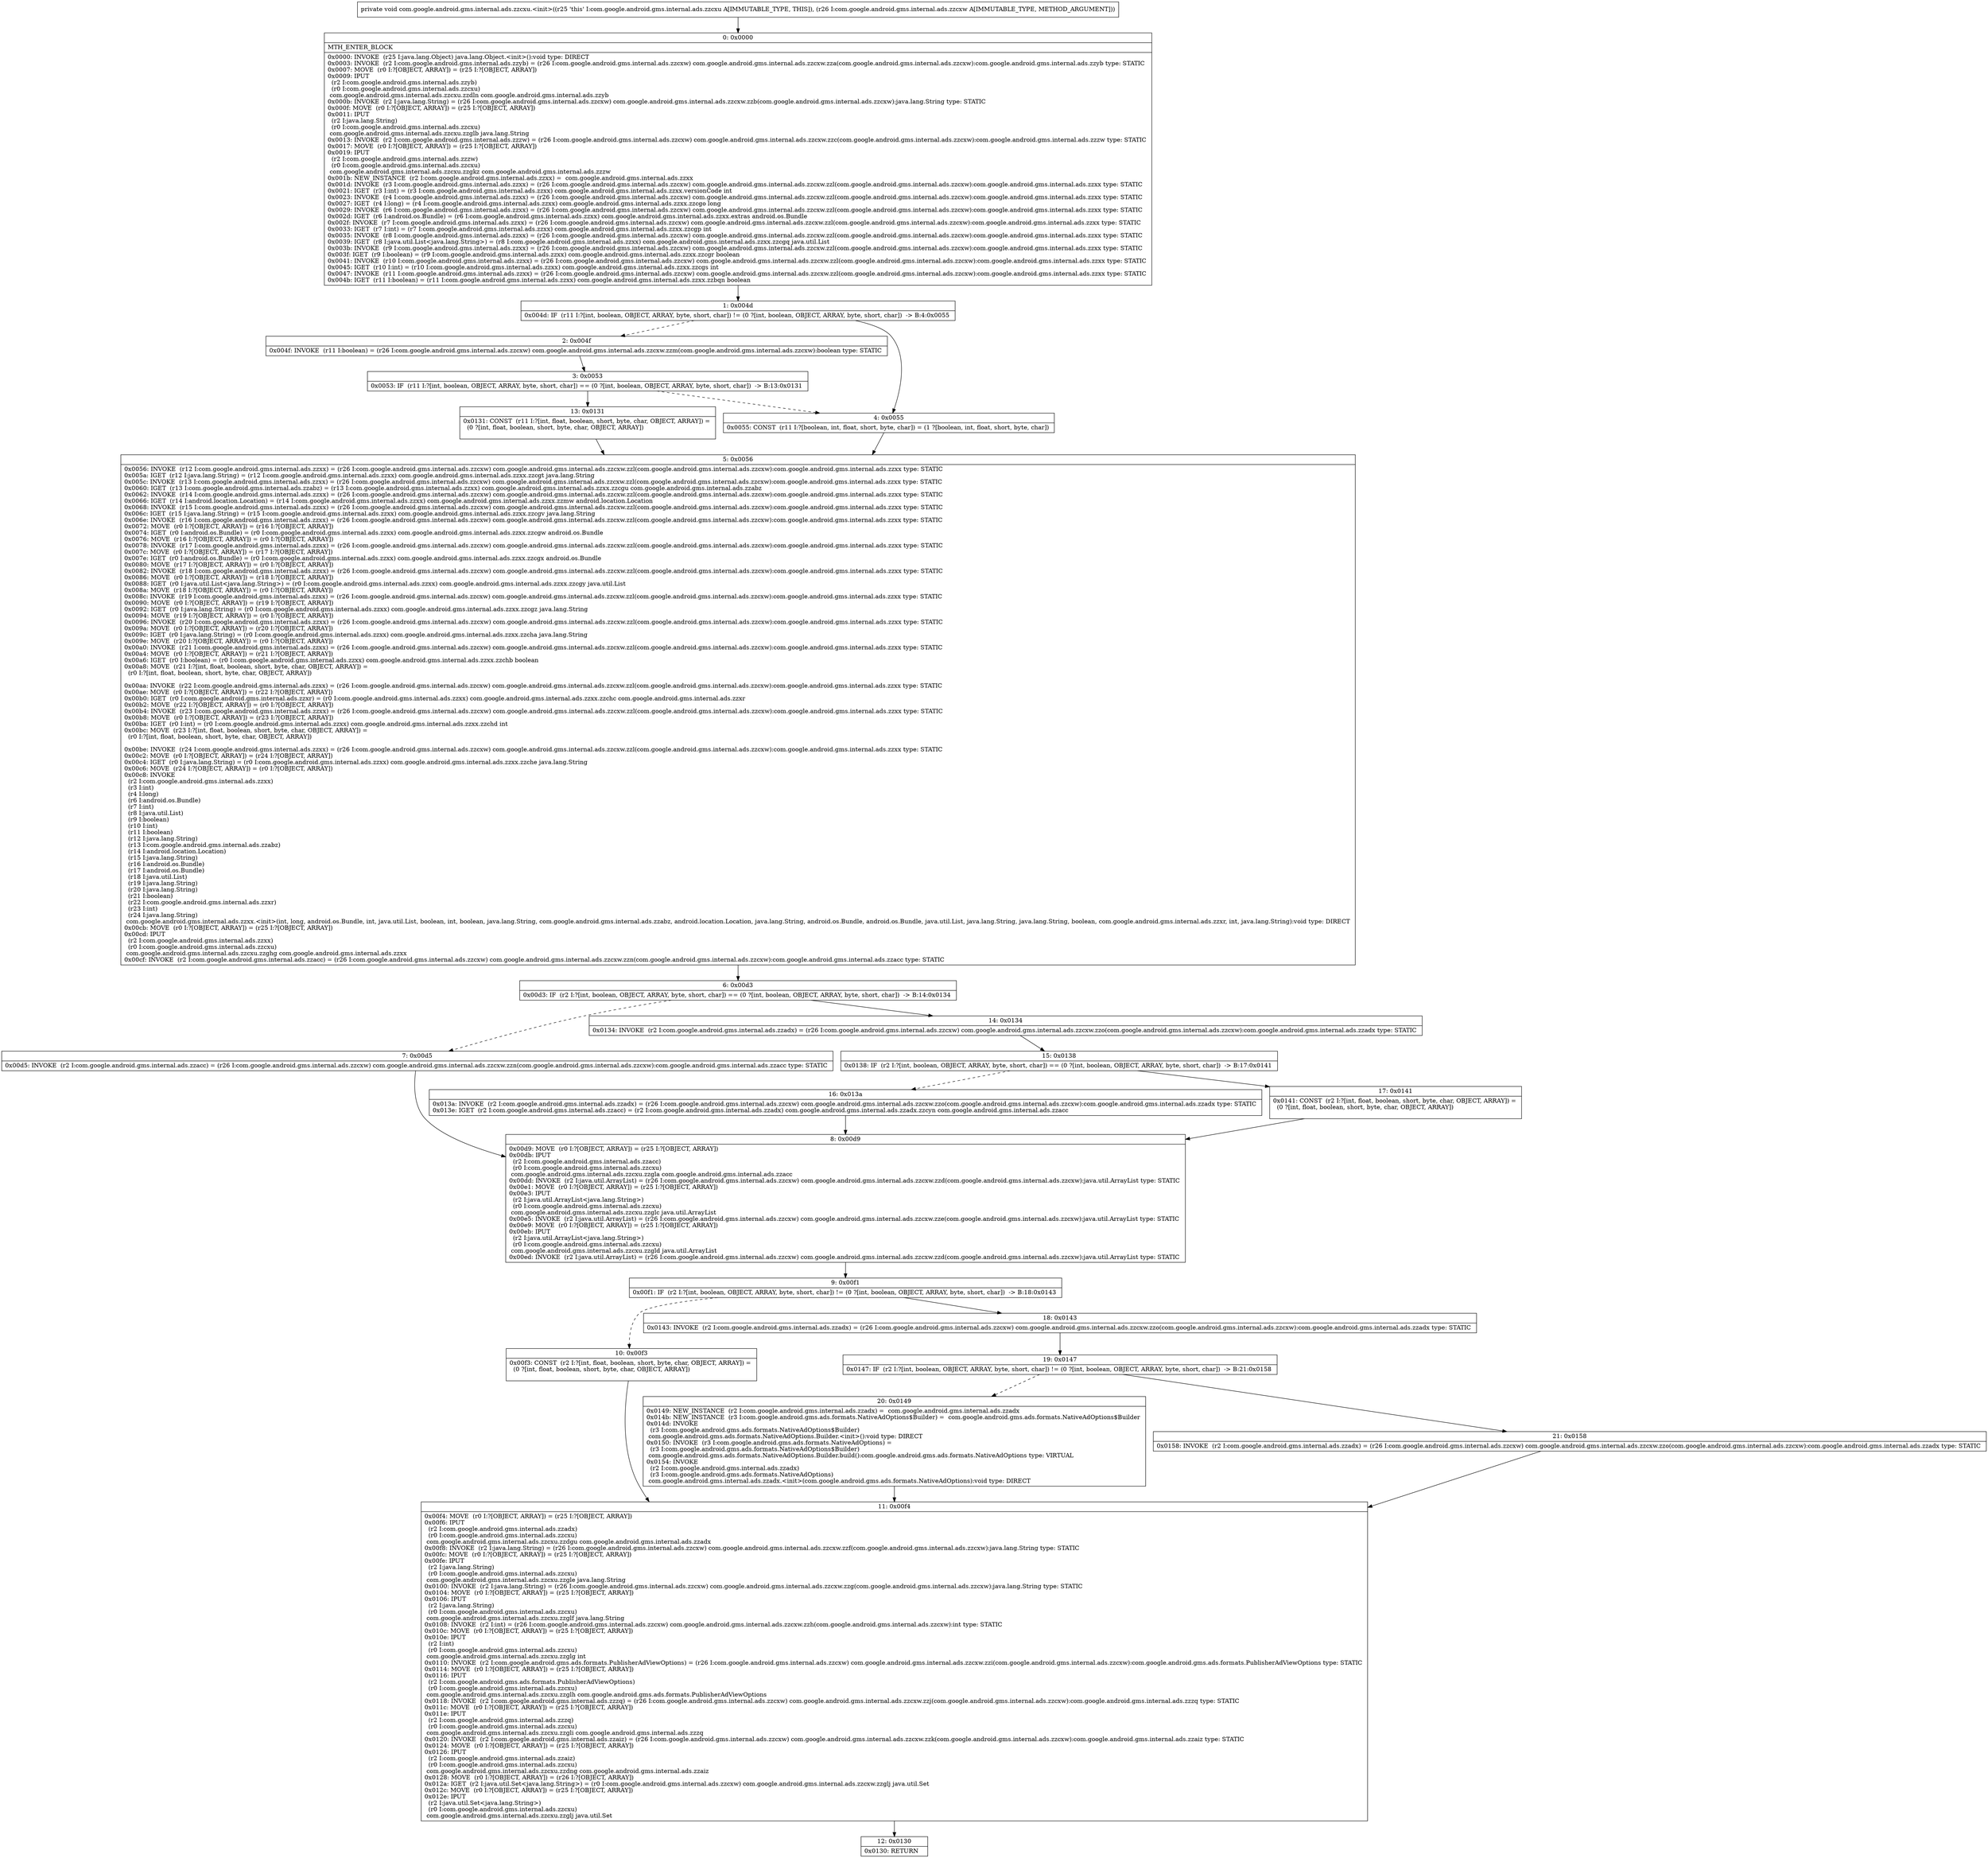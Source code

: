 digraph "CFG forcom.google.android.gms.internal.ads.zzcxu.\<init\>(Lcom\/google\/android\/gms\/internal\/ads\/zzcxw;)V" {
Node_0 [shape=record,label="{0\:\ 0x0000|MTH_ENTER_BLOCK\l|0x0000: INVOKE  (r25 I:java.lang.Object) java.lang.Object.\<init\>():void type: DIRECT \l0x0003: INVOKE  (r2 I:com.google.android.gms.internal.ads.zzyb) = (r26 I:com.google.android.gms.internal.ads.zzcxw) com.google.android.gms.internal.ads.zzcxw.zza(com.google.android.gms.internal.ads.zzcxw):com.google.android.gms.internal.ads.zzyb type: STATIC \l0x0007: MOVE  (r0 I:?[OBJECT, ARRAY]) = (r25 I:?[OBJECT, ARRAY]) \l0x0009: IPUT  \l  (r2 I:com.google.android.gms.internal.ads.zzyb)\l  (r0 I:com.google.android.gms.internal.ads.zzcxu)\l com.google.android.gms.internal.ads.zzcxu.zzdln com.google.android.gms.internal.ads.zzyb \l0x000b: INVOKE  (r2 I:java.lang.String) = (r26 I:com.google.android.gms.internal.ads.zzcxw) com.google.android.gms.internal.ads.zzcxw.zzb(com.google.android.gms.internal.ads.zzcxw):java.lang.String type: STATIC \l0x000f: MOVE  (r0 I:?[OBJECT, ARRAY]) = (r25 I:?[OBJECT, ARRAY]) \l0x0011: IPUT  \l  (r2 I:java.lang.String)\l  (r0 I:com.google.android.gms.internal.ads.zzcxu)\l com.google.android.gms.internal.ads.zzcxu.zzglb java.lang.String \l0x0013: INVOKE  (r2 I:com.google.android.gms.internal.ads.zzzw) = (r26 I:com.google.android.gms.internal.ads.zzcxw) com.google.android.gms.internal.ads.zzcxw.zzc(com.google.android.gms.internal.ads.zzcxw):com.google.android.gms.internal.ads.zzzw type: STATIC \l0x0017: MOVE  (r0 I:?[OBJECT, ARRAY]) = (r25 I:?[OBJECT, ARRAY]) \l0x0019: IPUT  \l  (r2 I:com.google.android.gms.internal.ads.zzzw)\l  (r0 I:com.google.android.gms.internal.ads.zzcxu)\l com.google.android.gms.internal.ads.zzcxu.zzgkz com.google.android.gms.internal.ads.zzzw \l0x001b: NEW_INSTANCE  (r2 I:com.google.android.gms.internal.ads.zzxx) =  com.google.android.gms.internal.ads.zzxx \l0x001d: INVOKE  (r3 I:com.google.android.gms.internal.ads.zzxx) = (r26 I:com.google.android.gms.internal.ads.zzcxw) com.google.android.gms.internal.ads.zzcxw.zzl(com.google.android.gms.internal.ads.zzcxw):com.google.android.gms.internal.ads.zzxx type: STATIC \l0x0021: IGET  (r3 I:int) = (r3 I:com.google.android.gms.internal.ads.zzxx) com.google.android.gms.internal.ads.zzxx.versionCode int \l0x0023: INVOKE  (r4 I:com.google.android.gms.internal.ads.zzxx) = (r26 I:com.google.android.gms.internal.ads.zzcxw) com.google.android.gms.internal.ads.zzcxw.zzl(com.google.android.gms.internal.ads.zzcxw):com.google.android.gms.internal.ads.zzxx type: STATIC \l0x0027: IGET  (r4 I:long) = (r4 I:com.google.android.gms.internal.ads.zzxx) com.google.android.gms.internal.ads.zzxx.zzcgo long \l0x0029: INVOKE  (r6 I:com.google.android.gms.internal.ads.zzxx) = (r26 I:com.google.android.gms.internal.ads.zzcxw) com.google.android.gms.internal.ads.zzcxw.zzl(com.google.android.gms.internal.ads.zzcxw):com.google.android.gms.internal.ads.zzxx type: STATIC \l0x002d: IGET  (r6 I:android.os.Bundle) = (r6 I:com.google.android.gms.internal.ads.zzxx) com.google.android.gms.internal.ads.zzxx.extras android.os.Bundle \l0x002f: INVOKE  (r7 I:com.google.android.gms.internal.ads.zzxx) = (r26 I:com.google.android.gms.internal.ads.zzcxw) com.google.android.gms.internal.ads.zzcxw.zzl(com.google.android.gms.internal.ads.zzcxw):com.google.android.gms.internal.ads.zzxx type: STATIC \l0x0033: IGET  (r7 I:int) = (r7 I:com.google.android.gms.internal.ads.zzxx) com.google.android.gms.internal.ads.zzxx.zzcgp int \l0x0035: INVOKE  (r8 I:com.google.android.gms.internal.ads.zzxx) = (r26 I:com.google.android.gms.internal.ads.zzcxw) com.google.android.gms.internal.ads.zzcxw.zzl(com.google.android.gms.internal.ads.zzcxw):com.google.android.gms.internal.ads.zzxx type: STATIC \l0x0039: IGET  (r8 I:java.util.List\<java.lang.String\>) = (r8 I:com.google.android.gms.internal.ads.zzxx) com.google.android.gms.internal.ads.zzxx.zzcgq java.util.List \l0x003b: INVOKE  (r9 I:com.google.android.gms.internal.ads.zzxx) = (r26 I:com.google.android.gms.internal.ads.zzcxw) com.google.android.gms.internal.ads.zzcxw.zzl(com.google.android.gms.internal.ads.zzcxw):com.google.android.gms.internal.ads.zzxx type: STATIC \l0x003f: IGET  (r9 I:boolean) = (r9 I:com.google.android.gms.internal.ads.zzxx) com.google.android.gms.internal.ads.zzxx.zzcgr boolean \l0x0041: INVOKE  (r10 I:com.google.android.gms.internal.ads.zzxx) = (r26 I:com.google.android.gms.internal.ads.zzcxw) com.google.android.gms.internal.ads.zzcxw.zzl(com.google.android.gms.internal.ads.zzcxw):com.google.android.gms.internal.ads.zzxx type: STATIC \l0x0045: IGET  (r10 I:int) = (r10 I:com.google.android.gms.internal.ads.zzxx) com.google.android.gms.internal.ads.zzxx.zzcgs int \l0x0047: INVOKE  (r11 I:com.google.android.gms.internal.ads.zzxx) = (r26 I:com.google.android.gms.internal.ads.zzcxw) com.google.android.gms.internal.ads.zzcxw.zzl(com.google.android.gms.internal.ads.zzcxw):com.google.android.gms.internal.ads.zzxx type: STATIC \l0x004b: IGET  (r11 I:boolean) = (r11 I:com.google.android.gms.internal.ads.zzxx) com.google.android.gms.internal.ads.zzxx.zzbqn boolean \l}"];
Node_1 [shape=record,label="{1\:\ 0x004d|0x004d: IF  (r11 I:?[int, boolean, OBJECT, ARRAY, byte, short, char]) != (0 ?[int, boolean, OBJECT, ARRAY, byte, short, char])  \-\> B:4:0x0055 \l}"];
Node_2 [shape=record,label="{2\:\ 0x004f|0x004f: INVOKE  (r11 I:boolean) = (r26 I:com.google.android.gms.internal.ads.zzcxw) com.google.android.gms.internal.ads.zzcxw.zzm(com.google.android.gms.internal.ads.zzcxw):boolean type: STATIC \l}"];
Node_3 [shape=record,label="{3\:\ 0x0053|0x0053: IF  (r11 I:?[int, boolean, OBJECT, ARRAY, byte, short, char]) == (0 ?[int, boolean, OBJECT, ARRAY, byte, short, char])  \-\> B:13:0x0131 \l}"];
Node_4 [shape=record,label="{4\:\ 0x0055|0x0055: CONST  (r11 I:?[boolean, int, float, short, byte, char]) = (1 ?[boolean, int, float, short, byte, char]) \l}"];
Node_5 [shape=record,label="{5\:\ 0x0056|0x0056: INVOKE  (r12 I:com.google.android.gms.internal.ads.zzxx) = (r26 I:com.google.android.gms.internal.ads.zzcxw) com.google.android.gms.internal.ads.zzcxw.zzl(com.google.android.gms.internal.ads.zzcxw):com.google.android.gms.internal.ads.zzxx type: STATIC \l0x005a: IGET  (r12 I:java.lang.String) = (r12 I:com.google.android.gms.internal.ads.zzxx) com.google.android.gms.internal.ads.zzxx.zzcgt java.lang.String \l0x005c: INVOKE  (r13 I:com.google.android.gms.internal.ads.zzxx) = (r26 I:com.google.android.gms.internal.ads.zzcxw) com.google.android.gms.internal.ads.zzcxw.zzl(com.google.android.gms.internal.ads.zzcxw):com.google.android.gms.internal.ads.zzxx type: STATIC \l0x0060: IGET  (r13 I:com.google.android.gms.internal.ads.zzabz) = (r13 I:com.google.android.gms.internal.ads.zzxx) com.google.android.gms.internal.ads.zzxx.zzcgu com.google.android.gms.internal.ads.zzabz \l0x0062: INVOKE  (r14 I:com.google.android.gms.internal.ads.zzxx) = (r26 I:com.google.android.gms.internal.ads.zzcxw) com.google.android.gms.internal.ads.zzcxw.zzl(com.google.android.gms.internal.ads.zzcxw):com.google.android.gms.internal.ads.zzxx type: STATIC \l0x0066: IGET  (r14 I:android.location.Location) = (r14 I:com.google.android.gms.internal.ads.zzxx) com.google.android.gms.internal.ads.zzxx.zzmw android.location.Location \l0x0068: INVOKE  (r15 I:com.google.android.gms.internal.ads.zzxx) = (r26 I:com.google.android.gms.internal.ads.zzcxw) com.google.android.gms.internal.ads.zzcxw.zzl(com.google.android.gms.internal.ads.zzcxw):com.google.android.gms.internal.ads.zzxx type: STATIC \l0x006c: IGET  (r15 I:java.lang.String) = (r15 I:com.google.android.gms.internal.ads.zzxx) com.google.android.gms.internal.ads.zzxx.zzcgv java.lang.String \l0x006e: INVOKE  (r16 I:com.google.android.gms.internal.ads.zzxx) = (r26 I:com.google.android.gms.internal.ads.zzcxw) com.google.android.gms.internal.ads.zzcxw.zzl(com.google.android.gms.internal.ads.zzcxw):com.google.android.gms.internal.ads.zzxx type: STATIC \l0x0072: MOVE  (r0 I:?[OBJECT, ARRAY]) = (r16 I:?[OBJECT, ARRAY]) \l0x0074: IGET  (r0 I:android.os.Bundle) = (r0 I:com.google.android.gms.internal.ads.zzxx) com.google.android.gms.internal.ads.zzxx.zzcgw android.os.Bundle \l0x0076: MOVE  (r16 I:?[OBJECT, ARRAY]) = (r0 I:?[OBJECT, ARRAY]) \l0x0078: INVOKE  (r17 I:com.google.android.gms.internal.ads.zzxx) = (r26 I:com.google.android.gms.internal.ads.zzcxw) com.google.android.gms.internal.ads.zzcxw.zzl(com.google.android.gms.internal.ads.zzcxw):com.google.android.gms.internal.ads.zzxx type: STATIC \l0x007c: MOVE  (r0 I:?[OBJECT, ARRAY]) = (r17 I:?[OBJECT, ARRAY]) \l0x007e: IGET  (r0 I:android.os.Bundle) = (r0 I:com.google.android.gms.internal.ads.zzxx) com.google.android.gms.internal.ads.zzxx.zzcgx android.os.Bundle \l0x0080: MOVE  (r17 I:?[OBJECT, ARRAY]) = (r0 I:?[OBJECT, ARRAY]) \l0x0082: INVOKE  (r18 I:com.google.android.gms.internal.ads.zzxx) = (r26 I:com.google.android.gms.internal.ads.zzcxw) com.google.android.gms.internal.ads.zzcxw.zzl(com.google.android.gms.internal.ads.zzcxw):com.google.android.gms.internal.ads.zzxx type: STATIC \l0x0086: MOVE  (r0 I:?[OBJECT, ARRAY]) = (r18 I:?[OBJECT, ARRAY]) \l0x0088: IGET  (r0 I:java.util.List\<java.lang.String\>) = (r0 I:com.google.android.gms.internal.ads.zzxx) com.google.android.gms.internal.ads.zzxx.zzcgy java.util.List \l0x008a: MOVE  (r18 I:?[OBJECT, ARRAY]) = (r0 I:?[OBJECT, ARRAY]) \l0x008c: INVOKE  (r19 I:com.google.android.gms.internal.ads.zzxx) = (r26 I:com.google.android.gms.internal.ads.zzcxw) com.google.android.gms.internal.ads.zzcxw.zzl(com.google.android.gms.internal.ads.zzcxw):com.google.android.gms.internal.ads.zzxx type: STATIC \l0x0090: MOVE  (r0 I:?[OBJECT, ARRAY]) = (r19 I:?[OBJECT, ARRAY]) \l0x0092: IGET  (r0 I:java.lang.String) = (r0 I:com.google.android.gms.internal.ads.zzxx) com.google.android.gms.internal.ads.zzxx.zzcgz java.lang.String \l0x0094: MOVE  (r19 I:?[OBJECT, ARRAY]) = (r0 I:?[OBJECT, ARRAY]) \l0x0096: INVOKE  (r20 I:com.google.android.gms.internal.ads.zzxx) = (r26 I:com.google.android.gms.internal.ads.zzcxw) com.google.android.gms.internal.ads.zzcxw.zzl(com.google.android.gms.internal.ads.zzcxw):com.google.android.gms.internal.ads.zzxx type: STATIC \l0x009a: MOVE  (r0 I:?[OBJECT, ARRAY]) = (r20 I:?[OBJECT, ARRAY]) \l0x009c: IGET  (r0 I:java.lang.String) = (r0 I:com.google.android.gms.internal.ads.zzxx) com.google.android.gms.internal.ads.zzxx.zzcha java.lang.String \l0x009e: MOVE  (r20 I:?[OBJECT, ARRAY]) = (r0 I:?[OBJECT, ARRAY]) \l0x00a0: INVOKE  (r21 I:com.google.android.gms.internal.ads.zzxx) = (r26 I:com.google.android.gms.internal.ads.zzcxw) com.google.android.gms.internal.ads.zzcxw.zzl(com.google.android.gms.internal.ads.zzcxw):com.google.android.gms.internal.ads.zzxx type: STATIC \l0x00a4: MOVE  (r0 I:?[OBJECT, ARRAY]) = (r21 I:?[OBJECT, ARRAY]) \l0x00a6: IGET  (r0 I:boolean) = (r0 I:com.google.android.gms.internal.ads.zzxx) com.google.android.gms.internal.ads.zzxx.zzchb boolean \l0x00a8: MOVE  (r21 I:?[int, float, boolean, short, byte, char, OBJECT, ARRAY]) = \l  (r0 I:?[int, float, boolean, short, byte, char, OBJECT, ARRAY])\l \l0x00aa: INVOKE  (r22 I:com.google.android.gms.internal.ads.zzxx) = (r26 I:com.google.android.gms.internal.ads.zzcxw) com.google.android.gms.internal.ads.zzcxw.zzl(com.google.android.gms.internal.ads.zzcxw):com.google.android.gms.internal.ads.zzxx type: STATIC \l0x00ae: MOVE  (r0 I:?[OBJECT, ARRAY]) = (r22 I:?[OBJECT, ARRAY]) \l0x00b0: IGET  (r0 I:com.google.android.gms.internal.ads.zzxr) = (r0 I:com.google.android.gms.internal.ads.zzxx) com.google.android.gms.internal.ads.zzxx.zzchc com.google.android.gms.internal.ads.zzxr \l0x00b2: MOVE  (r22 I:?[OBJECT, ARRAY]) = (r0 I:?[OBJECT, ARRAY]) \l0x00b4: INVOKE  (r23 I:com.google.android.gms.internal.ads.zzxx) = (r26 I:com.google.android.gms.internal.ads.zzcxw) com.google.android.gms.internal.ads.zzcxw.zzl(com.google.android.gms.internal.ads.zzcxw):com.google.android.gms.internal.ads.zzxx type: STATIC \l0x00b8: MOVE  (r0 I:?[OBJECT, ARRAY]) = (r23 I:?[OBJECT, ARRAY]) \l0x00ba: IGET  (r0 I:int) = (r0 I:com.google.android.gms.internal.ads.zzxx) com.google.android.gms.internal.ads.zzxx.zzchd int \l0x00bc: MOVE  (r23 I:?[int, float, boolean, short, byte, char, OBJECT, ARRAY]) = \l  (r0 I:?[int, float, boolean, short, byte, char, OBJECT, ARRAY])\l \l0x00be: INVOKE  (r24 I:com.google.android.gms.internal.ads.zzxx) = (r26 I:com.google.android.gms.internal.ads.zzcxw) com.google.android.gms.internal.ads.zzcxw.zzl(com.google.android.gms.internal.ads.zzcxw):com.google.android.gms.internal.ads.zzxx type: STATIC \l0x00c2: MOVE  (r0 I:?[OBJECT, ARRAY]) = (r24 I:?[OBJECT, ARRAY]) \l0x00c4: IGET  (r0 I:java.lang.String) = (r0 I:com.google.android.gms.internal.ads.zzxx) com.google.android.gms.internal.ads.zzxx.zzche java.lang.String \l0x00c6: MOVE  (r24 I:?[OBJECT, ARRAY]) = (r0 I:?[OBJECT, ARRAY]) \l0x00c8: INVOKE  \l  (r2 I:com.google.android.gms.internal.ads.zzxx)\l  (r3 I:int)\l  (r4 I:long)\l  (r6 I:android.os.Bundle)\l  (r7 I:int)\l  (r8 I:java.util.List)\l  (r9 I:boolean)\l  (r10 I:int)\l  (r11 I:boolean)\l  (r12 I:java.lang.String)\l  (r13 I:com.google.android.gms.internal.ads.zzabz)\l  (r14 I:android.location.Location)\l  (r15 I:java.lang.String)\l  (r16 I:android.os.Bundle)\l  (r17 I:android.os.Bundle)\l  (r18 I:java.util.List)\l  (r19 I:java.lang.String)\l  (r20 I:java.lang.String)\l  (r21 I:boolean)\l  (r22 I:com.google.android.gms.internal.ads.zzxr)\l  (r23 I:int)\l  (r24 I:java.lang.String)\l com.google.android.gms.internal.ads.zzxx.\<init\>(int, long, android.os.Bundle, int, java.util.List, boolean, int, boolean, java.lang.String, com.google.android.gms.internal.ads.zzabz, android.location.Location, java.lang.String, android.os.Bundle, android.os.Bundle, java.util.List, java.lang.String, java.lang.String, boolean, com.google.android.gms.internal.ads.zzxr, int, java.lang.String):void type: DIRECT \l0x00cb: MOVE  (r0 I:?[OBJECT, ARRAY]) = (r25 I:?[OBJECT, ARRAY]) \l0x00cd: IPUT  \l  (r2 I:com.google.android.gms.internal.ads.zzxx)\l  (r0 I:com.google.android.gms.internal.ads.zzcxu)\l com.google.android.gms.internal.ads.zzcxu.zzghg com.google.android.gms.internal.ads.zzxx \l0x00cf: INVOKE  (r2 I:com.google.android.gms.internal.ads.zzacc) = (r26 I:com.google.android.gms.internal.ads.zzcxw) com.google.android.gms.internal.ads.zzcxw.zzn(com.google.android.gms.internal.ads.zzcxw):com.google.android.gms.internal.ads.zzacc type: STATIC \l}"];
Node_6 [shape=record,label="{6\:\ 0x00d3|0x00d3: IF  (r2 I:?[int, boolean, OBJECT, ARRAY, byte, short, char]) == (0 ?[int, boolean, OBJECT, ARRAY, byte, short, char])  \-\> B:14:0x0134 \l}"];
Node_7 [shape=record,label="{7\:\ 0x00d5|0x00d5: INVOKE  (r2 I:com.google.android.gms.internal.ads.zzacc) = (r26 I:com.google.android.gms.internal.ads.zzcxw) com.google.android.gms.internal.ads.zzcxw.zzn(com.google.android.gms.internal.ads.zzcxw):com.google.android.gms.internal.ads.zzacc type: STATIC \l}"];
Node_8 [shape=record,label="{8\:\ 0x00d9|0x00d9: MOVE  (r0 I:?[OBJECT, ARRAY]) = (r25 I:?[OBJECT, ARRAY]) \l0x00db: IPUT  \l  (r2 I:com.google.android.gms.internal.ads.zzacc)\l  (r0 I:com.google.android.gms.internal.ads.zzcxu)\l com.google.android.gms.internal.ads.zzcxu.zzgla com.google.android.gms.internal.ads.zzacc \l0x00dd: INVOKE  (r2 I:java.util.ArrayList) = (r26 I:com.google.android.gms.internal.ads.zzcxw) com.google.android.gms.internal.ads.zzcxw.zzd(com.google.android.gms.internal.ads.zzcxw):java.util.ArrayList type: STATIC \l0x00e1: MOVE  (r0 I:?[OBJECT, ARRAY]) = (r25 I:?[OBJECT, ARRAY]) \l0x00e3: IPUT  \l  (r2 I:java.util.ArrayList\<java.lang.String\>)\l  (r0 I:com.google.android.gms.internal.ads.zzcxu)\l com.google.android.gms.internal.ads.zzcxu.zzglc java.util.ArrayList \l0x00e5: INVOKE  (r2 I:java.util.ArrayList) = (r26 I:com.google.android.gms.internal.ads.zzcxw) com.google.android.gms.internal.ads.zzcxw.zze(com.google.android.gms.internal.ads.zzcxw):java.util.ArrayList type: STATIC \l0x00e9: MOVE  (r0 I:?[OBJECT, ARRAY]) = (r25 I:?[OBJECT, ARRAY]) \l0x00eb: IPUT  \l  (r2 I:java.util.ArrayList\<java.lang.String\>)\l  (r0 I:com.google.android.gms.internal.ads.zzcxu)\l com.google.android.gms.internal.ads.zzcxu.zzgld java.util.ArrayList \l0x00ed: INVOKE  (r2 I:java.util.ArrayList) = (r26 I:com.google.android.gms.internal.ads.zzcxw) com.google.android.gms.internal.ads.zzcxw.zzd(com.google.android.gms.internal.ads.zzcxw):java.util.ArrayList type: STATIC \l}"];
Node_9 [shape=record,label="{9\:\ 0x00f1|0x00f1: IF  (r2 I:?[int, boolean, OBJECT, ARRAY, byte, short, char]) != (0 ?[int, boolean, OBJECT, ARRAY, byte, short, char])  \-\> B:18:0x0143 \l}"];
Node_10 [shape=record,label="{10\:\ 0x00f3|0x00f3: CONST  (r2 I:?[int, float, boolean, short, byte, char, OBJECT, ARRAY]) = \l  (0 ?[int, float, boolean, short, byte, char, OBJECT, ARRAY])\l \l}"];
Node_11 [shape=record,label="{11\:\ 0x00f4|0x00f4: MOVE  (r0 I:?[OBJECT, ARRAY]) = (r25 I:?[OBJECT, ARRAY]) \l0x00f6: IPUT  \l  (r2 I:com.google.android.gms.internal.ads.zzadx)\l  (r0 I:com.google.android.gms.internal.ads.zzcxu)\l com.google.android.gms.internal.ads.zzcxu.zzdgu com.google.android.gms.internal.ads.zzadx \l0x00f8: INVOKE  (r2 I:java.lang.String) = (r26 I:com.google.android.gms.internal.ads.zzcxw) com.google.android.gms.internal.ads.zzcxw.zzf(com.google.android.gms.internal.ads.zzcxw):java.lang.String type: STATIC \l0x00fc: MOVE  (r0 I:?[OBJECT, ARRAY]) = (r25 I:?[OBJECT, ARRAY]) \l0x00fe: IPUT  \l  (r2 I:java.lang.String)\l  (r0 I:com.google.android.gms.internal.ads.zzcxu)\l com.google.android.gms.internal.ads.zzcxu.zzgle java.lang.String \l0x0100: INVOKE  (r2 I:java.lang.String) = (r26 I:com.google.android.gms.internal.ads.zzcxw) com.google.android.gms.internal.ads.zzcxw.zzg(com.google.android.gms.internal.ads.zzcxw):java.lang.String type: STATIC \l0x0104: MOVE  (r0 I:?[OBJECT, ARRAY]) = (r25 I:?[OBJECT, ARRAY]) \l0x0106: IPUT  \l  (r2 I:java.lang.String)\l  (r0 I:com.google.android.gms.internal.ads.zzcxu)\l com.google.android.gms.internal.ads.zzcxu.zzglf java.lang.String \l0x0108: INVOKE  (r2 I:int) = (r26 I:com.google.android.gms.internal.ads.zzcxw) com.google.android.gms.internal.ads.zzcxw.zzh(com.google.android.gms.internal.ads.zzcxw):int type: STATIC \l0x010c: MOVE  (r0 I:?[OBJECT, ARRAY]) = (r25 I:?[OBJECT, ARRAY]) \l0x010e: IPUT  \l  (r2 I:int)\l  (r0 I:com.google.android.gms.internal.ads.zzcxu)\l com.google.android.gms.internal.ads.zzcxu.zzglg int \l0x0110: INVOKE  (r2 I:com.google.android.gms.ads.formats.PublisherAdViewOptions) = (r26 I:com.google.android.gms.internal.ads.zzcxw) com.google.android.gms.internal.ads.zzcxw.zzi(com.google.android.gms.internal.ads.zzcxw):com.google.android.gms.ads.formats.PublisherAdViewOptions type: STATIC \l0x0114: MOVE  (r0 I:?[OBJECT, ARRAY]) = (r25 I:?[OBJECT, ARRAY]) \l0x0116: IPUT  \l  (r2 I:com.google.android.gms.ads.formats.PublisherAdViewOptions)\l  (r0 I:com.google.android.gms.internal.ads.zzcxu)\l com.google.android.gms.internal.ads.zzcxu.zzglh com.google.android.gms.ads.formats.PublisherAdViewOptions \l0x0118: INVOKE  (r2 I:com.google.android.gms.internal.ads.zzzq) = (r26 I:com.google.android.gms.internal.ads.zzcxw) com.google.android.gms.internal.ads.zzcxw.zzj(com.google.android.gms.internal.ads.zzcxw):com.google.android.gms.internal.ads.zzzq type: STATIC \l0x011c: MOVE  (r0 I:?[OBJECT, ARRAY]) = (r25 I:?[OBJECT, ARRAY]) \l0x011e: IPUT  \l  (r2 I:com.google.android.gms.internal.ads.zzzq)\l  (r0 I:com.google.android.gms.internal.ads.zzcxu)\l com.google.android.gms.internal.ads.zzcxu.zzgli com.google.android.gms.internal.ads.zzzq \l0x0120: INVOKE  (r2 I:com.google.android.gms.internal.ads.zzaiz) = (r26 I:com.google.android.gms.internal.ads.zzcxw) com.google.android.gms.internal.ads.zzcxw.zzk(com.google.android.gms.internal.ads.zzcxw):com.google.android.gms.internal.ads.zzaiz type: STATIC \l0x0124: MOVE  (r0 I:?[OBJECT, ARRAY]) = (r25 I:?[OBJECT, ARRAY]) \l0x0126: IPUT  \l  (r2 I:com.google.android.gms.internal.ads.zzaiz)\l  (r0 I:com.google.android.gms.internal.ads.zzcxu)\l com.google.android.gms.internal.ads.zzcxu.zzdng com.google.android.gms.internal.ads.zzaiz \l0x0128: MOVE  (r0 I:?[OBJECT, ARRAY]) = (r26 I:?[OBJECT, ARRAY]) \l0x012a: IGET  (r2 I:java.util.Set\<java.lang.String\>) = (r0 I:com.google.android.gms.internal.ads.zzcxw) com.google.android.gms.internal.ads.zzcxw.zzglj java.util.Set \l0x012c: MOVE  (r0 I:?[OBJECT, ARRAY]) = (r25 I:?[OBJECT, ARRAY]) \l0x012e: IPUT  \l  (r2 I:java.util.Set\<java.lang.String\>)\l  (r0 I:com.google.android.gms.internal.ads.zzcxu)\l com.google.android.gms.internal.ads.zzcxu.zzglj java.util.Set \l}"];
Node_12 [shape=record,label="{12\:\ 0x0130|0x0130: RETURN   \l}"];
Node_13 [shape=record,label="{13\:\ 0x0131|0x0131: CONST  (r11 I:?[int, float, boolean, short, byte, char, OBJECT, ARRAY]) = \l  (0 ?[int, float, boolean, short, byte, char, OBJECT, ARRAY])\l \l}"];
Node_14 [shape=record,label="{14\:\ 0x0134|0x0134: INVOKE  (r2 I:com.google.android.gms.internal.ads.zzadx) = (r26 I:com.google.android.gms.internal.ads.zzcxw) com.google.android.gms.internal.ads.zzcxw.zzo(com.google.android.gms.internal.ads.zzcxw):com.google.android.gms.internal.ads.zzadx type: STATIC \l}"];
Node_15 [shape=record,label="{15\:\ 0x0138|0x0138: IF  (r2 I:?[int, boolean, OBJECT, ARRAY, byte, short, char]) == (0 ?[int, boolean, OBJECT, ARRAY, byte, short, char])  \-\> B:17:0x0141 \l}"];
Node_16 [shape=record,label="{16\:\ 0x013a|0x013a: INVOKE  (r2 I:com.google.android.gms.internal.ads.zzadx) = (r26 I:com.google.android.gms.internal.ads.zzcxw) com.google.android.gms.internal.ads.zzcxw.zzo(com.google.android.gms.internal.ads.zzcxw):com.google.android.gms.internal.ads.zzadx type: STATIC \l0x013e: IGET  (r2 I:com.google.android.gms.internal.ads.zzacc) = (r2 I:com.google.android.gms.internal.ads.zzadx) com.google.android.gms.internal.ads.zzadx.zzcyn com.google.android.gms.internal.ads.zzacc \l}"];
Node_17 [shape=record,label="{17\:\ 0x0141|0x0141: CONST  (r2 I:?[int, float, boolean, short, byte, char, OBJECT, ARRAY]) = \l  (0 ?[int, float, boolean, short, byte, char, OBJECT, ARRAY])\l \l}"];
Node_18 [shape=record,label="{18\:\ 0x0143|0x0143: INVOKE  (r2 I:com.google.android.gms.internal.ads.zzadx) = (r26 I:com.google.android.gms.internal.ads.zzcxw) com.google.android.gms.internal.ads.zzcxw.zzo(com.google.android.gms.internal.ads.zzcxw):com.google.android.gms.internal.ads.zzadx type: STATIC \l}"];
Node_19 [shape=record,label="{19\:\ 0x0147|0x0147: IF  (r2 I:?[int, boolean, OBJECT, ARRAY, byte, short, char]) != (0 ?[int, boolean, OBJECT, ARRAY, byte, short, char])  \-\> B:21:0x0158 \l}"];
Node_20 [shape=record,label="{20\:\ 0x0149|0x0149: NEW_INSTANCE  (r2 I:com.google.android.gms.internal.ads.zzadx) =  com.google.android.gms.internal.ads.zzadx \l0x014b: NEW_INSTANCE  (r3 I:com.google.android.gms.ads.formats.NativeAdOptions$Builder) =  com.google.android.gms.ads.formats.NativeAdOptions$Builder \l0x014d: INVOKE  \l  (r3 I:com.google.android.gms.ads.formats.NativeAdOptions$Builder)\l com.google.android.gms.ads.formats.NativeAdOptions.Builder.\<init\>():void type: DIRECT \l0x0150: INVOKE  (r3 I:com.google.android.gms.ads.formats.NativeAdOptions) = \l  (r3 I:com.google.android.gms.ads.formats.NativeAdOptions$Builder)\l com.google.android.gms.ads.formats.NativeAdOptions.Builder.build():com.google.android.gms.ads.formats.NativeAdOptions type: VIRTUAL \l0x0154: INVOKE  \l  (r2 I:com.google.android.gms.internal.ads.zzadx)\l  (r3 I:com.google.android.gms.ads.formats.NativeAdOptions)\l com.google.android.gms.internal.ads.zzadx.\<init\>(com.google.android.gms.ads.formats.NativeAdOptions):void type: DIRECT \l}"];
Node_21 [shape=record,label="{21\:\ 0x0158|0x0158: INVOKE  (r2 I:com.google.android.gms.internal.ads.zzadx) = (r26 I:com.google.android.gms.internal.ads.zzcxw) com.google.android.gms.internal.ads.zzcxw.zzo(com.google.android.gms.internal.ads.zzcxw):com.google.android.gms.internal.ads.zzadx type: STATIC \l}"];
MethodNode[shape=record,label="{private void com.google.android.gms.internal.ads.zzcxu.\<init\>((r25 'this' I:com.google.android.gms.internal.ads.zzcxu A[IMMUTABLE_TYPE, THIS]), (r26 I:com.google.android.gms.internal.ads.zzcxw A[IMMUTABLE_TYPE, METHOD_ARGUMENT])) }"];
MethodNode -> Node_0;
Node_0 -> Node_1;
Node_1 -> Node_2[style=dashed];
Node_1 -> Node_4;
Node_2 -> Node_3;
Node_3 -> Node_4[style=dashed];
Node_3 -> Node_13;
Node_4 -> Node_5;
Node_5 -> Node_6;
Node_6 -> Node_7[style=dashed];
Node_6 -> Node_14;
Node_7 -> Node_8;
Node_8 -> Node_9;
Node_9 -> Node_10[style=dashed];
Node_9 -> Node_18;
Node_10 -> Node_11;
Node_11 -> Node_12;
Node_13 -> Node_5;
Node_14 -> Node_15;
Node_15 -> Node_16[style=dashed];
Node_15 -> Node_17;
Node_16 -> Node_8;
Node_17 -> Node_8;
Node_18 -> Node_19;
Node_19 -> Node_20[style=dashed];
Node_19 -> Node_21;
Node_20 -> Node_11;
Node_21 -> Node_11;
}

